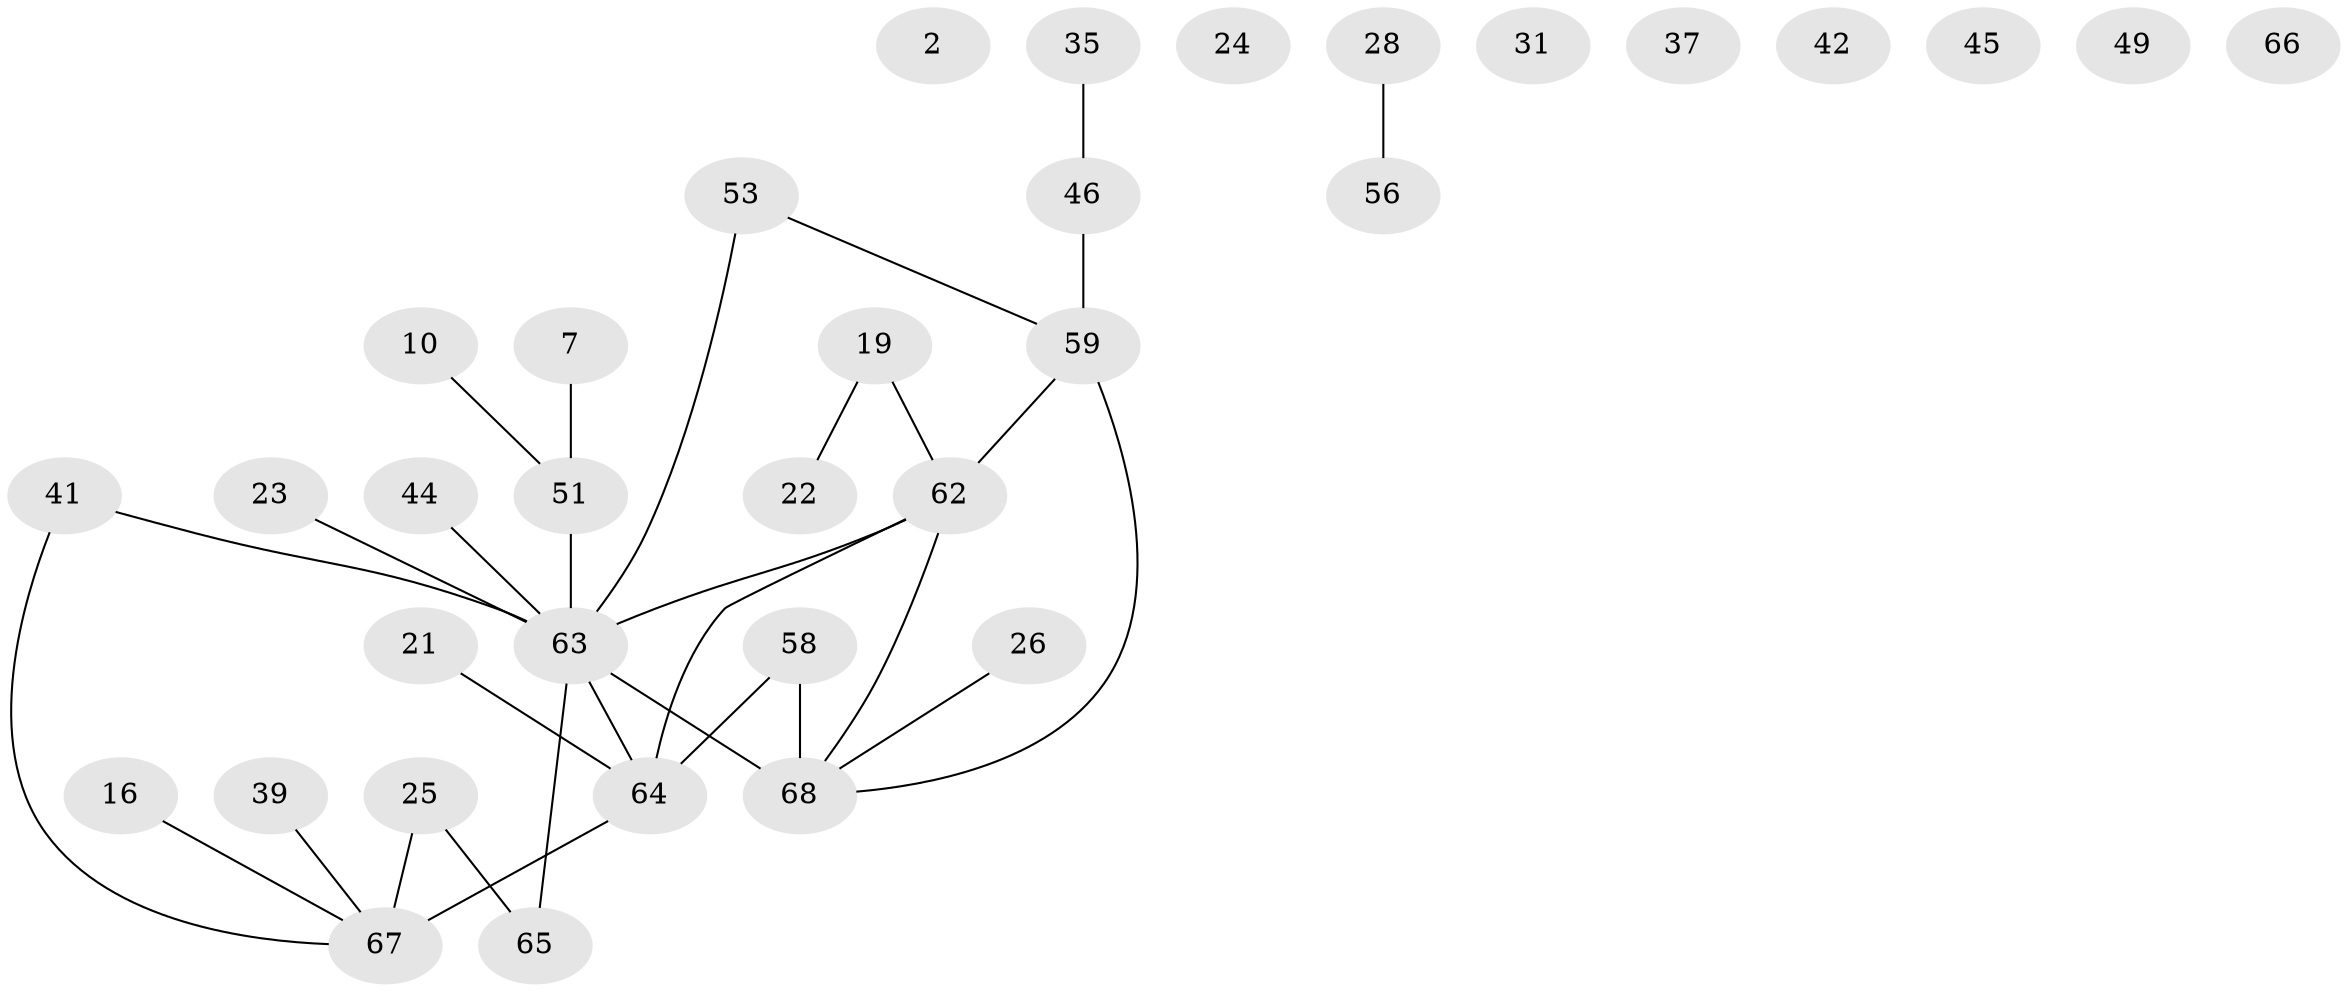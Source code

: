 // original degree distribution, {2: 0.20588235294117646, 0: 0.11764705882352941, 6: 0.07352941176470588, 1: 0.23529411764705882, 5: 0.058823529411764705, 3: 0.22058823529411764, 4: 0.07352941176470588, 7: 0.014705882352941176}
// Generated by graph-tools (version 1.1) at 2025/40/03/09/25 04:40:06]
// undirected, 34 vertices, 31 edges
graph export_dot {
graph [start="1"]
  node [color=gray90,style=filled];
  2;
  7;
  10;
  16;
  19 [super="+8"];
  21;
  22;
  23;
  24;
  25;
  26;
  28;
  31;
  35;
  37;
  39 [super="+9"];
  41 [super="+11"];
  42;
  44 [super="+4"];
  45;
  46;
  49;
  51 [super="+6"];
  53 [super="+29+14"];
  56;
  58 [super="+27+32"];
  59;
  62 [super="+60"];
  63 [super="+5+54"];
  64 [super="+17+50+55"];
  65 [super="+43"];
  66;
  67 [super="+33+48"];
  68 [super="+61"];
  7 -- 51;
  10 -- 51;
  16 -- 67;
  19 -- 22;
  19 -- 62;
  21 -- 64;
  23 -- 63;
  25 -- 65 [weight=2];
  25 -- 67 [weight=3];
  26 -- 68;
  28 -- 56;
  35 -- 46;
  39 -- 67;
  41 -- 67;
  41 -- 63;
  44 -- 63;
  46 -- 59;
  51 -- 63 [weight=4];
  53 -- 59;
  53 -- 63;
  58 -- 68 [weight=3];
  58 -- 64 [weight=2];
  59 -- 68 [weight=2];
  59 -- 62;
  62 -- 68;
  62 -- 64 [weight=2];
  62 -- 63;
  63 -- 68 [weight=6];
  63 -- 64 [weight=2];
  63 -- 65;
  64 -- 67 [weight=2];
}

